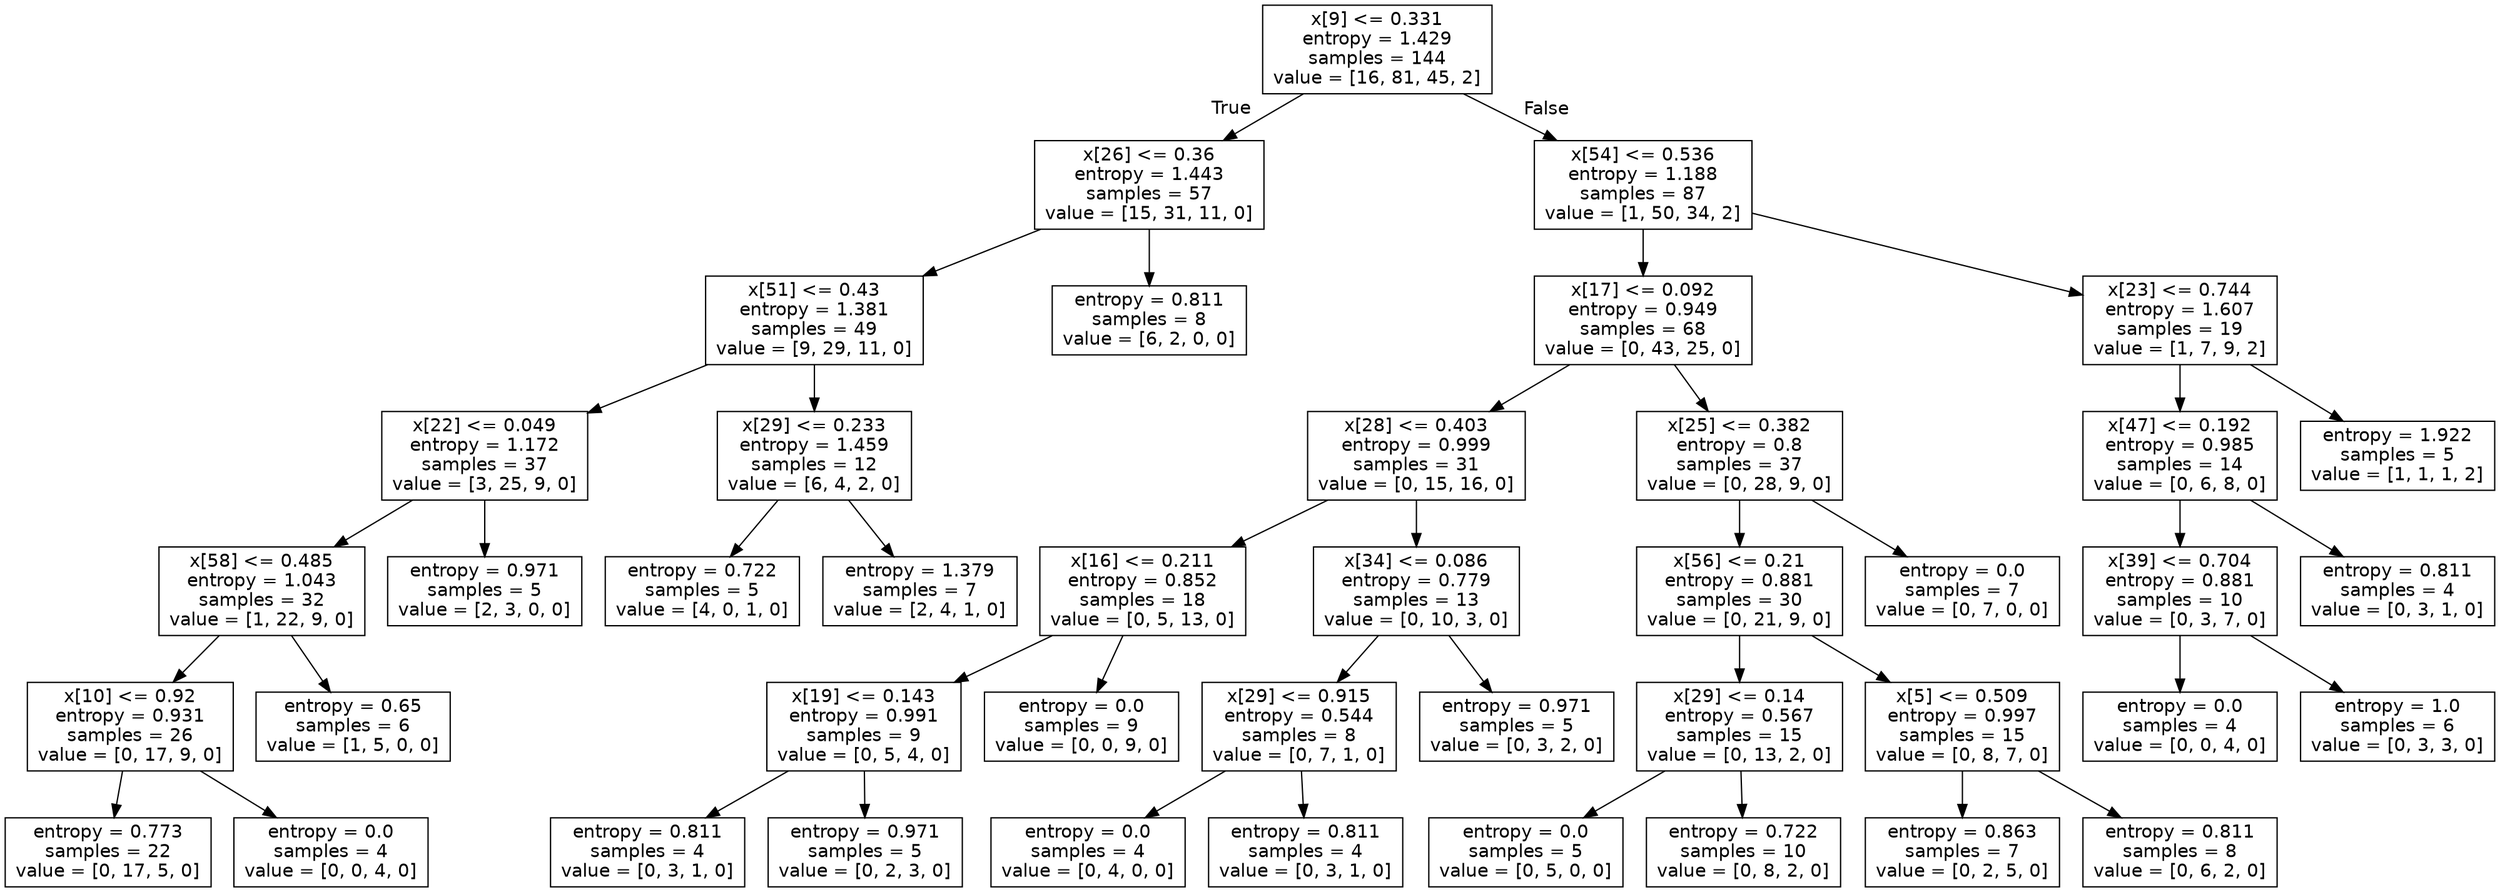 digraph Tree {
node [shape=box, fontname="helvetica"] ;
edge [fontname="helvetica"] ;
0 [label="x[9] <= 0.331\nentropy = 1.429\nsamples = 144\nvalue = [16, 81, 45, 2]"] ;
1 [label="x[26] <= 0.36\nentropy = 1.443\nsamples = 57\nvalue = [15, 31, 11, 0]"] ;
0 -> 1 [labeldistance=2.5, labelangle=45, headlabel="True"] ;
2 [label="x[51] <= 0.43\nentropy = 1.381\nsamples = 49\nvalue = [9, 29, 11, 0]"] ;
1 -> 2 ;
3 [label="x[22] <= 0.049\nentropy = 1.172\nsamples = 37\nvalue = [3, 25, 9, 0]"] ;
2 -> 3 ;
4 [label="x[58] <= 0.485\nentropy = 1.043\nsamples = 32\nvalue = [1, 22, 9, 0]"] ;
3 -> 4 ;
5 [label="x[10] <= 0.92\nentropy = 0.931\nsamples = 26\nvalue = [0, 17, 9, 0]"] ;
4 -> 5 ;
6 [label="entropy = 0.773\nsamples = 22\nvalue = [0, 17, 5, 0]"] ;
5 -> 6 ;
7 [label="entropy = 0.0\nsamples = 4\nvalue = [0, 0, 4, 0]"] ;
5 -> 7 ;
8 [label="entropy = 0.65\nsamples = 6\nvalue = [1, 5, 0, 0]"] ;
4 -> 8 ;
9 [label="entropy = 0.971\nsamples = 5\nvalue = [2, 3, 0, 0]"] ;
3 -> 9 ;
10 [label="x[29] <= 0.233\nentropy = 1.459\nsamples = 12\nvalue = [6, 4, 2, 0]"] ;
2 -> 10 ;
11 [label="entropy = 0.722\nsamples = 5\nvalue = [4, 0, 1, 0]"] ;
10 -> 11 ;
12 [label="entropy = 1.379\nsamples = 7\nvalue = [2, 4, 1, 0]"] ;
10 -> 12 ;
13 [label="entropy = 0.811\nsamples = 8\nvalue = [6, 2, 0, 0]"] ;
1 -> 13 ;
14 [label="x[54] <= 0.536\nentropy = 1.188\nsamples = 87\nvalue = [1, 50, 34, 2]"] ;
0 -> 14 [labeldistance=2.5, labelangle=-45, headlabel="False"] ;
15 [label="x[17] <= 0.092\nentropy = 0.949\nsamples = 68\nvalue = [0, 43, 25, 0]"] ;
14 -> 15 ;
16 [label="x[28] <= 0.403\nentropy = 0.999\nsamples = 31\nvalue = [0, 15, 16, 0]"] ;
15 -> 16 ;
17 [label="x[16] <= 0.211\nentropy = 0.852\nsamples = 18\nvalue = [0, 5, 13, 0]"] ;
16 -> 17 ;
18 [label="x[19] <= 0.143\nentropy = 0.991\nsamples = 9\nvalue = [0, 5, 4, 0]"] ;
17 -> 18 ;
19 [label="entropy = 0.811\nsamples = 4\nvalue = [0, 3, 1, 0]"] ;
18 -> 19 ;
20 [label="entropy = 0.971\nsamples = 5\nvalue = [0, 2, 3, 0]"] ;
18 -> 20 ;
21 [label="entropy = 0.0\nsamples = 9\nvalue = [0, 0, 9, 0]"] ;
17 -> 21 ;
22 [label="x[34] <= 0.086\nentropy = 0.779\nsamples = 13\nvalue = [0, 10, 3, 0]"] ;
16 -> 22 ;
23 [label="x[29] <= 0.915\nentropy = 0.544\nsamples = 8\nvalue = [0, 7, 1, 0]"] ;
22 -> 23 ;
24 [label="entropy = 0.0\nsamples = 4\nvalue = [0, 4, 0, 0]"] ;
23 -> 24 ;
25 [label="entropy = 0.811\nsamples = 4\nvalue = [0, 3, 1, 0]"] ;
23 -> 25 ;
26 [label="entropy = 0.971\nsamples = 5\nvalue = [0, 3, 2, 0]"] ;
22 -> 26 ;
27 [label="x[25] <= 0.382\nentropy = 0.8\nsamples = 37\nvalue = [0, 28, 9, 0]"] ;
15 -> 27 ;
28 [label="x[56] <= 0.21\nentropy = 0.881\nsamples = 30\nvalue = [0, 21, 9, 0]"] ;
27 -> 28 ;
29 [label="x[29] <= 0.14\nentropy = 0.567\nsamples = 15\nvalue = [0, 13, 2, 0]"] ;
28 -> 29 ;
30 [label="entropy = 0.0\nsamples = 5\nvalue = [0, 5, 0, 0]"] ;
29 -> 30 ;
31 [label="entropy = 0.722\nsamples = 10\nvalue = [0, 8, 2, 0]"] ;
29 -> 31 ;
32 [label="x[5] <= 0.509\nentropy = 0.997\nsamples = 15\nvalue = [0, 8, 7, 0]"] ;
28 -> 32 ;
33 [label="entropy = 0.863\nsamples = 7\nvalue = [0, 2, 5, 0]"] ;
32 -> 33 ;
34 [label="entropy = 0.811\nsamples = 8\nvalue = [0, 6, 2, 0]"] ;
32 -> 34 ;
35 [label="entropy = 0.0\nsamples = 7\nvalue = [0, 7, 0, 0]"] ;
27 -> 35 ;
36 [label="x[23] <= 0.744\nentropy = 1.607\nsamples = 19\nvalue = [1, 7, 9, 2]"] ;
14 -> 36 ;
37 [label="x[47] <= 0.192\nentropy = 0.985\nsamples = 14\nvalue = [0, 6, 8, 0]"] ;
36 -> 37 ;
38 [label="x[39] <= 0.704\nentropy = 0.881\nsamples = 10\nvalue = [0, 3, 7, 0]"] ;
37 -> 38 ;
39 [label="entropy = 0.0\nsamples = 4\nvalue = [0, 0, 4, 0]"] ;
38 -> 39 ;
40 [label="entropy = 1.0\nsamples = 6\nvalue = [0, 3, 3, 0]"] ;
38 -> 40 ;
41 [label="entropy = 0.811\nsamples = 4\nvalue = [0, 3, 1, 0]"] ;
37 -> 41 ;
42 [label="entropy = 1.922\nsamples = 5\nvalue = [1, 1, 1, 2]"] ;
36 -> 42 ;
}